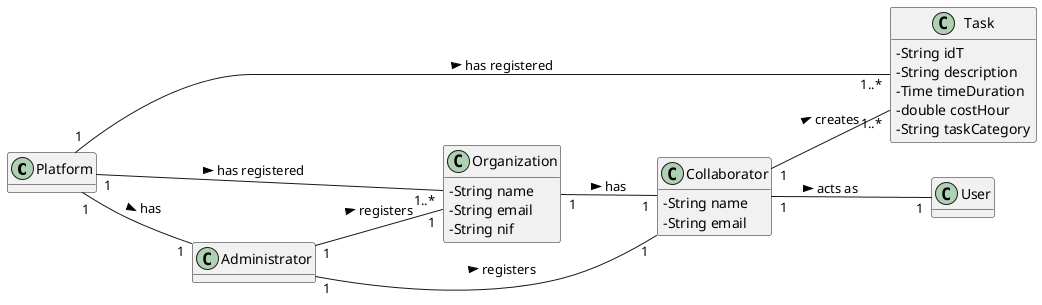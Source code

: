 @startuml
skinparam classAttributeIconSize 0
hide methods
left to right direction

class Platform{
}


class Organization {
  -String name
  -String email
  -String nif
}

class Collaborator{
  -String name
  -String email
}

class Task {
  -String idT
  -String description
  -Time timeDuration
  -double costHour
  -String taskCategory
}


class User {
}



Platform "1" -- "1..*" Organization: has registered >




Organization "1" -- "1" Collaborator: has >
Collaborator "1" -- "1" User: acts as >

Administrator "1" -- "1" Organization: registers >

Administrator "1" -- "1" Collaborator: registers >

Platform "1" -- "1..*" Task: has registered >




Platform "1" -- "1" Administrator: has >
Collaborator "1" -- "1..*" Task: creates >




@enduml

